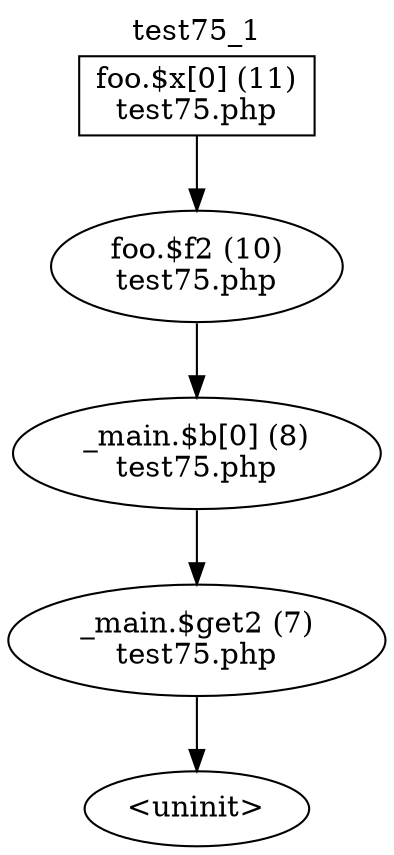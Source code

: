 digraph cfg {
  label="test75_1";
  labelloc=t;
  n1 [shape=box, label="foo.$x[0] (11)\ntest75.php"];
  n2 [shape=ellipse, label="foo.$f2 (10)\ntest75.php"];
  n3 [shape=ellipse, label="_main.$b[0] (8)\ntest75.php"];
  n4 [shape=ellipse, label="_main.$get2 (7)\ntest75.php"];
  n5 [shape=ellipse, label="<uninit>"];
  n1 -> n2;
  n2 -> n3;
  n3 -> n4;
  n4 -> n5;
}
